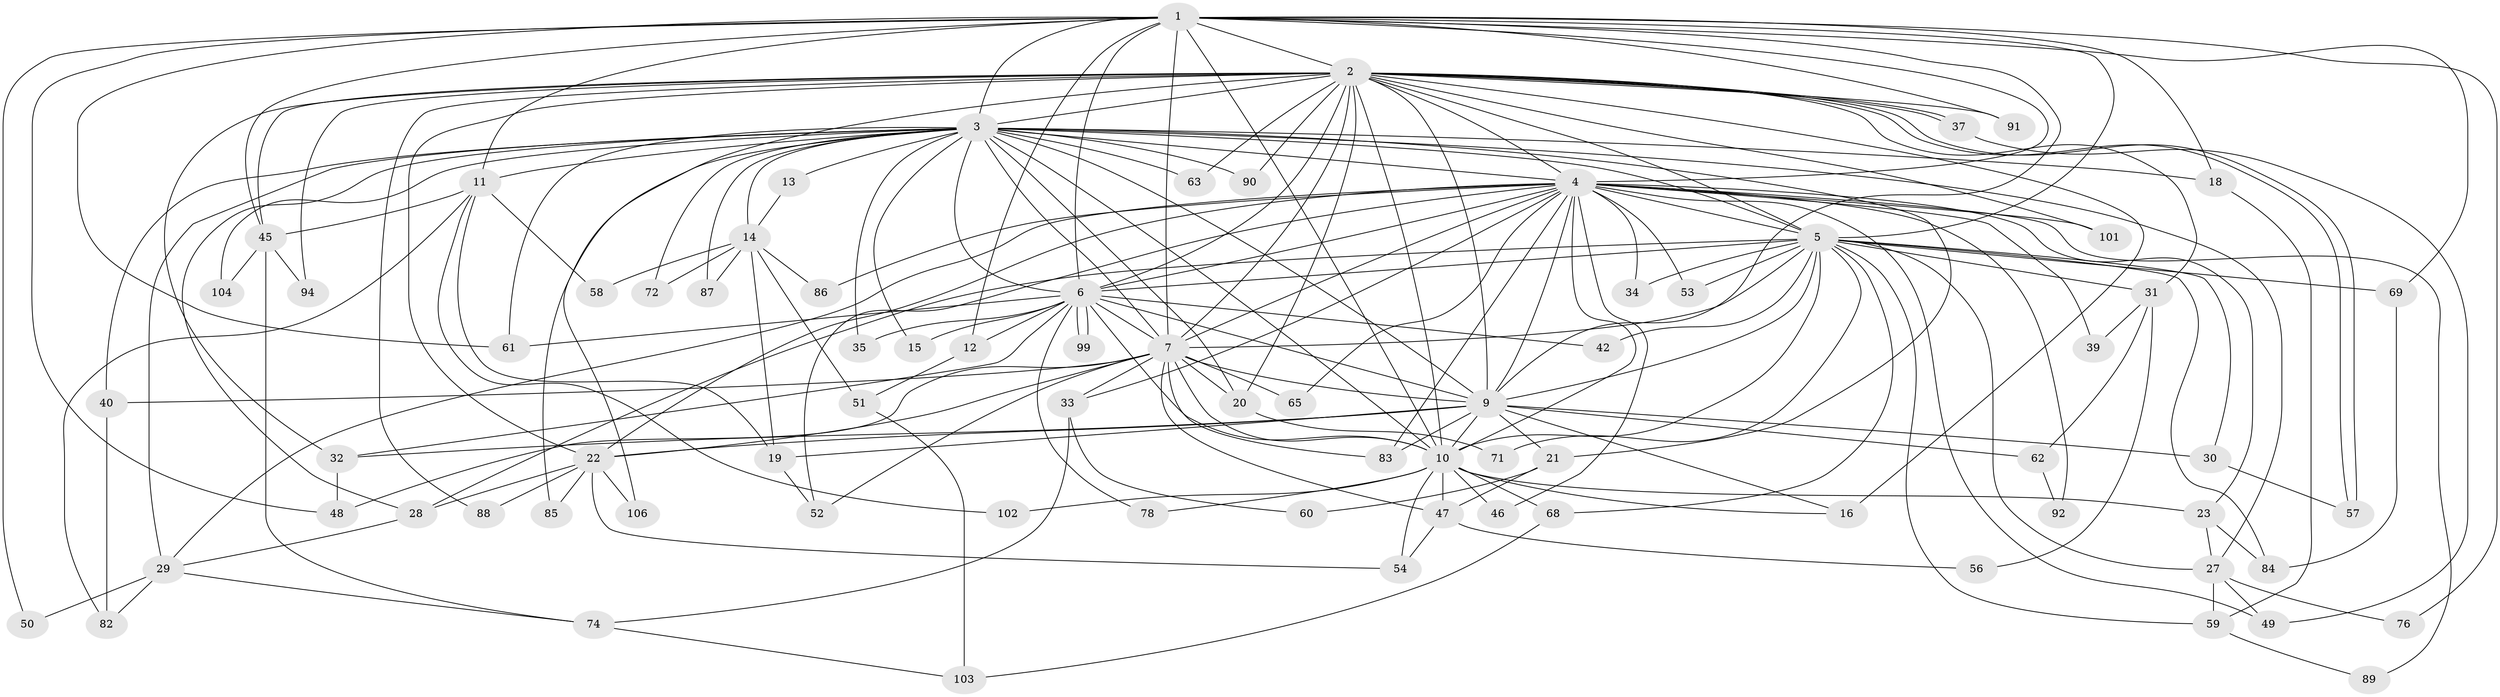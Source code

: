 // original degree distribution, {19: 0.01834862385321101, 29: 0.009174311926605505, 15: 0.01834862385321101, 26: 0.009174311926605505, 23: 0.009174311926605505, 16: 0.009174311926605505, 24: 0.009174311926605505, 17: 0.009174311926605505, 6: 0.027522935779816515, 3: 0.24770642201834864, 7: 0.01834862385321101, 2: 0.46788990825688076, 5: 0.03669724770642202, 4: 0.11009174311926606}
// Generated by graph-tools (version 1.1) at 2025/41/03/06/25 10:41:36]
// undirected, 78 vertices, 196 edges
graph export_dot {
graph [start="1"]
  node [color=gray90,style=filled];
  1 [super="+36"];
  2 [super="+25"];
  3 [super="+8"];
  4 [super="+55"];
  5 [super="+107"];
  6 [super="+43"];
  7 [super="+95"];
  9 [super="+17"];
  10 [super="+44"];
  11 [super="+64"];
  12;
  13;
  14 [super="+24"];
  15;
  16 [super="+41"];
  18;
  19;
  20 [super="+96"];
  21 [super="+97"];
  22 [super="+26"];
  23;
  27 [super="+38"];
  28 [super="+73"];
  29 [super="+75"];
  30 [super="+77"];
  31;
  32;
  33;
  34;
  35;
  37;
  39;
  40;
  42;
  45 [super="+70"];
  46;
  47 [super="+79"];
  48 [super="+100"];
  49 [super="+66"];
  50;
  51;
  52 [super="+80"];
  53;
  54;
  56;
  57;
  58;
  59 [super="+67"];
  60;
  61 [super="+81"];
  62;
  63;
  65;
  68;
  69;
  71;
  72;
  74 [super="+108"];
  76;
  78;
  82 [super="+93"];
  83 [super="+98"];
  84 [super="+105"];
  85;
  86;
  87;
  88;
  89;
  90;
  91;
  92;
  94;
  99;
  101;
  102;
  103 [super="+109"];
  104;
  106;
  1 -- 2;
  1 -- 3 [weight=2];
  1 -- 4;
  1 -- 5 [weight=2];
  1 -- 6;
  1 -- 7;
  1 -- 9;
  1 -- 10;
  1 -- 11;
  1 -- 12;
  1 -- 18;
  1 -- 45;
  1 -- 48;
  1 -- 61;
  1 -- 69;
  1 -- 76;
  1 -- 91;
  1 -- 50;
  2 -- 3 [weight=2];
  2 -- 4;
  2 -- 5;
  2 -- 6;
  2 -- 7 [weight=2];
  2 -- 9;
  2 -- 10;
  2 -- 20;
  2 -- 22;
  2 -- 31;
  2 -- 32;
  2 -- 37;
  2 -- 37;
  2 -- 57;
  2 -- 57;
  2 -- 63;
  2 -- 88;
  2 -- 90;
  2 -- 91;
  2 -- 94;
  2 -- 101;
  2 -- 106;
  2 -- 16;
  2 -- 45;
  3 -- 4 [weight=2];
  3 -- 5 [weight=2];
  3 -- 6 [weight=2];
  3 -- 7 [weight=2];
  3 -- 9 [weight=2];
  3 -- 10 [weight=2];
  3 -- 14 [weight=2];
  3 -- 15;
  3 -- 35;
  3 -- 87;
  3 -- 72;
  3 -- 11;
  3 -- 13;
  3 -- 18;
  3 -- 20;
  3 -- 21;
  3 -- 85;
  3 -- 90;
  3 -- 40;
  3 -- 104;
  3 -- 63;
  3 -- 28;
  3 -- 29;
  3 -- 27;
  3 -- 61;
  4 -- 5;
  4 -- 6;
  4 -- 7;
  4 -- 9;
  4 -- 10 [weight=2];
  4 -- 23;
  4 -- 29;
  4 -- 33;
  4 -- 34;
  4 -- 39;
  4 -- 46;
  4 -- 52;
  4 -- 53;
  4 -- 65;
  4 -- 83;
  4 -- 86;
  4 -- 89;
  4 -- 92;
  4 -- 101;
  4 -- 22;
  4 -- 49;
  5 -- 6;
  5 -- 7;
  5 -- 9;
  5 -- 10;
  5 -- 27;
  5 -- 28;
  5 -- 30;
  5 -- 31;
  5 -- 34;
  5 -- 42;
  5 -- 53 [weight=2];
  5 -- 59;
  5 -- 68;
  5 -- 69;
  5 -- 71;
  5 -- 84;
  6 -- 7;
  6 -- 9;
  6 -- 10;
  6 -- 12;
  6 -- 15;
  6 -- 35;
  6 -- 42;
  6 -- 99;
  6 -- 99;
  6 -- 32;
  6 -- 78;
  6 -- 61;
  7 -- 9;
  7 -- 10;
  7 -- 22;
  7 -- 33;
  7 -- 40;
  7 -- 47;
  7 -- 65;
  7 -- 48;
  7 -- 83;
  7 -- 52;
  7 -- 20;
  9 -- 10 [weight=2];
  9 -- 16;
  9 -- 21;
  9 -- 32;
  9 -- 62;
  9 -- 83;
  9 -- 19;
  9 -- 22;
  9 -- 30;
  10 -- 16;
  10 -- 23;
  10 -- 46;
  10 -- 54;
  10 -- 78;
  10 -- 102;
  10 -- 47;
  10 -- 68;
  11 -- 45;
  11 -- 58;
  11 -- 102;
  11 -- 19;
  11 -- 82;
  12 -- 51;
  13 -- 14;
  14 -- 19;
  14 -- 51;
  14 -- 58;
  14 -- 86;
  14 -- 72;
  14 -- 87;
  18 -- 59;
  19 -- 52;
  20 -- 71;
  21 -- 60;
  21 -- 47;
  22 -- 54;
  22 -- 88;
  22 -- 106;
  22 -- 28;
  22 -- 85;
  23 -- 27;
  23 -- 84;
  27 -- 49;
  27 -- 59;
  27 -- 76;
  28 -- 29;
  29 -- 50;
  29 -- 74;
  29 -- 82;
  30 -- 57;
  31 -- 39;
  31 -- 56;
  31 -- 62;
  32 -- 48;
  33 -- 60;
  33 -- 74;
  37 -- 49;
  40 -- 82;
  45 -- 74;
  45 -- 104;
  45 -- 94;
  47 -- 56;
  47 -- 54;
  51 -- 103;
  59 -- 89;
  62 -- 92;
  68 -- 103;
  69 -- 84;
  74 -- 103;
}
